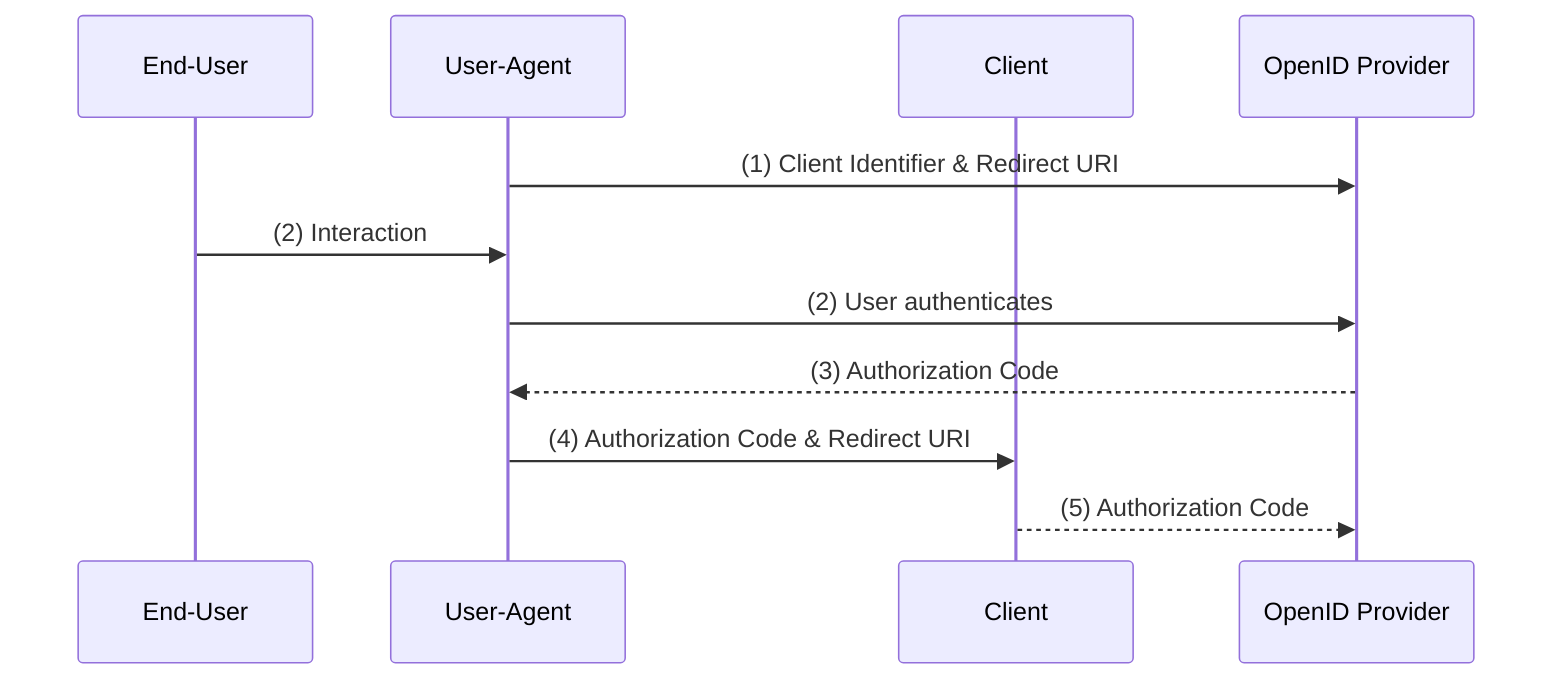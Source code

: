 sequenceDiagram
    participant EndUser as End-User
    participant UserAgent as User-Agent
    participant Client as Client
    participant OP as OpenID Provider

    UserAgent ->> OP: (1) Client Identifier & Redirect URI
    EndUser ->> UserAgent: (2) Interaction
    UserAgent ->> OP: (2) User authenticates
    OP -->> UserAgent: (3) Authorization Code
    UserAgent ->> Client: (4) Authorization Code & Redirect URI
    Client -->> OP: (5) Authorization Code